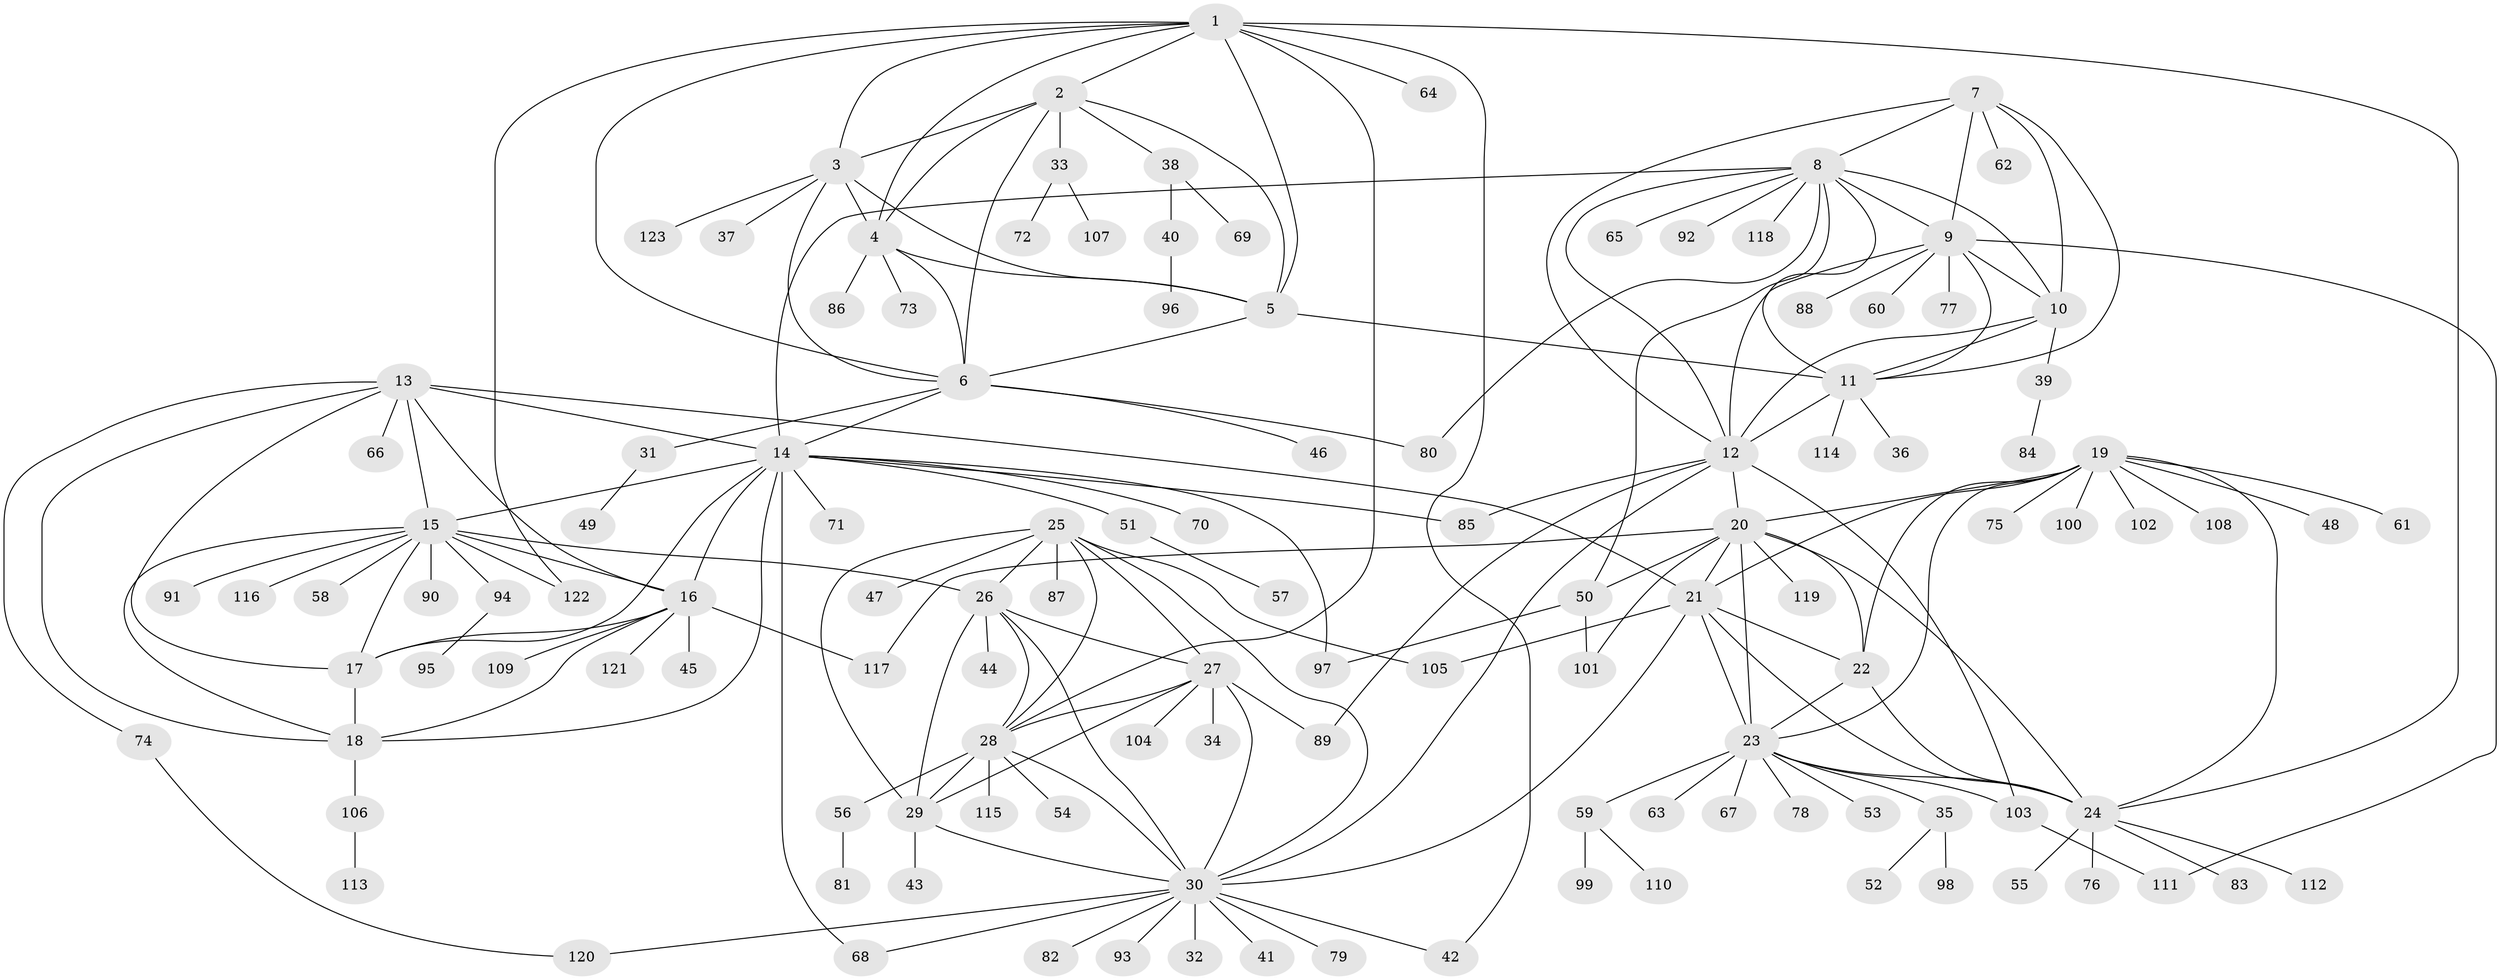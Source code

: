 // Generated by graph-tools (version 1.1) at 2025/02/03/09/25 03:02:39]
// undirected, 123 vertices, 192 edges
graph export_dot {
graph [start="1"]
  node [color=gray90,style=filled];
  1;
  2;
  3;
  4;
  5;
  6;
  7;
  8;
  9;
  10;
  11;
  12;
  13;
  14;
  15;
  16;
  17;
  18;
  19;
  20;
  21;
  22;
  23;
  24;
  25;
  26;
  27;
  28;
  29;
  30;
  31;
  32;
  33;
  34;
  35;
  36;
  37;
  38;
  39;
  40;
  41;
  42;
  43;
  44;
  45;
  46;
  47;
  48;
  49;
  50;
  51;
  52;
  53;
  54;
  55;
  56;
  57;
  58;
  59;
  60;
  61;
  62;
  63;
  64;
  65;
  66;
  67;
  68;
  69;
  70;
  71;
  72;
  73;
  74;
  75;
  76;
  77;
  78;
  79;
  80;
  81;
  82;
  83;
  84;
  85;
  86;
  87;
  88;
  89;
  90;
  91;
  92;
  93;
  94;
  95;
  96;
  97;
  98;
  99;
  100;
  101;
  102;
  103;
  104;
  105;
  106;
  107;
  108;
  109;
  110;
  111;
  112;
  113;
  114;
  115;
  116;
  117;
  118;
  119;
  120;
  121;
  122;
  123;
  1 -- 2;
  1 -- 3;
  1 -- 4;
  1 -- 5;
  1 -- 6;
  1 -- 24;
  1 -- 28;
  1 -- 42;
  1 -- 64;
  1 -- 122;
  2 -- 3;
  2 -- 4;
  2 -- 5;
  2 -- 6;
  2 -- 33;
  2 -- 38;
  3 -- 4;
  3 -- 5;
  3 -- 6;
  3 -- 37;
  3 -- 123;
  4 -- 5;
  4 -- 6;
  4 -- 73;
  4 -- 86;
  5 -- 6;
  5 -- 11;
  6 -- 14;
  6 -- 31;
  6 -- 46;
  6 -- 80;
  7 -- 8;
  7 -- 9;
  7 -- 10;
  7 -- 11;
  7 -- 12;
  7 -- 62;
  8 -- 9;
  8 -- 10;
  8 -- 11;
  8 -- 12;
  8 -- 14;
  8 -- 50;
  8 -- 65;
  8 -- 80;
  8 -- 92;
  8 -- 118;
  9 -- 10;
  9 -- 11;
  9 -- 12;
  9 -- 60;
  9 -- 77;
  9 -- 88;
  9 -- 111;
  10 -- 11;
  10 -- 12;
  10 -- 39;
  11 -- 12;
  11 -- 36;
  11 -- 114;
  12 -- 20;
  12 -- 30;
  12 -- 85;
  12 -- 89;
  12 -- 103;
  13 -- 14;
  13 -- 15;
  13 -- 16;
  13 -- 17;
  13 -- 18;
  13 -- 21;
  13 -- 66;
  13 -- 74;
  14 -- 15;
  14 -- 16;
  14 -- 17;
  14 -- 18;
  14 -- 51;
  14 -- 68;
  14 -- 70;
  14 -- 71;
  14 -- 85;
  14 -- 97;
  15 -- 16;
  15 -- 17;
  15 -- 18;
  15 -- 26;
  15 -- 58;
  15 -- 90;
  15 -- 91;
  15 -- 94;
  15 -- 116;
  15 -- 122;
  16 -- 17;
  16 -- 18;
  16 -- 45;
  16 -- 109;
  16 -- 117;
  16 -- 121;
  17 -- 18;
  18 -- 106;
  19 -- 20;
  19 -- 21;
  19 -- 22;
  19 -- 23;
  19 -- 24;
  19 -- 48;
  19 -- 61;
  19 -- 75;
  19 -- 100;
  19 -- 102;
  19 -- 108;
  20 -- 21;
  20 -- 22;
  20 -- 23;
  20 -- 24;
  20 -- 50;
  20 -- 101;
  20 -- 117;
  20 -- 119;
  21 -- 22;
  21 -- 23;
  21 -- 24;
  21 -- 30;
  21 -- 105;
  22 -- 23;
  22 -- 24;
  23 -- 24;
  23 -- 35;
  23 -- 53;
  23 -- 59;
  23 -- 63;
  23 -- 67;
  23 -- 78;
  23 -- 103;
  24 -- 55;
  24 -- 76;
  24 -- 83;
  24 -- 112;
  25 -- 26;
  25 -- 27;
  25 -- 28;
  25 -- 29;
  25 -- 30;
  25 -- 47;
  25 -- 87;
  25 -- 105;
  26 -- 27;
  26 -- 28;
  26 -- 29;
  26 -- 30;
  26 -- 44;
  27 -- 28;
  27 -- 29;
  27 -- 30;
  27 -- 34;
  27 -- 89;
  27 -- 104;
  28 -- 29;
  28 -- 30;
  28 -- 54;
  28 -- 56;
  28 -- 115;
  29 -- 30;
  29 -- 43;
  30 -- 32;
  30 -- 41;
  30 -- 42;
  30 -- 68;
  30 -- 79;
  30 -- 82;
  30 -- 93;
  30 -- 120;
  31 -- 49;
  33 -- 72;
  33 -- 107;
  35 -- 52;
  35 -- 98;
  38 -- 40;
  38 -- 69;
  39 -- 84;
  40 -- 96;
  50 -- 97;
  50 -- 101;
  51 -- 57;
  56 -- 81;
  59 -- 99;
  59 -- 110;
  74 -- 120;
  94 -- 95;
  103 -- 111;
  106 -- 113;
}
